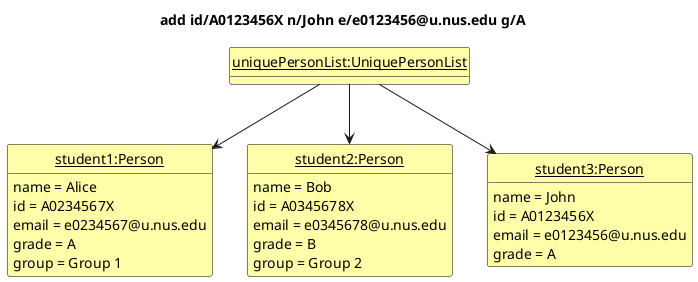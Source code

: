 @startuml
'https://plantuml.com/class-diagram

hide circle
hide methods
skinparam ClassFontColor #000000
skinparam ClassBorderColor #000000
skinparam ClassBackgroundColor #FFFFAA

title add id/A0123456X n/John e/e0123456@u.nus.edu g/A

class uniquePersonList as "<u>uniquePersonList:UniquePersonList</u>"
class student1 as "<u>student1:Person</u>" {
    name = Alice
    id = A0234567X
    email = e0234567@u.nus.edu
    grade = A
    group = Group 1
}
class student2 as "<u>student2:Person</u>" {
    name = Bob
    id = A0345678X
    email = e0345678@u.nus.edu
    grade = B
    group = Group 2
}
class student3 as "<u>student3:Person</u>" {
    name = John
    id = A0123456X
    email = e0123456@u.nus.edu
    grade = A
}

uniquePersonList -down-> student1
uniquePersonList -down-> student2
uniquePersonList -down-> student3

@enduml
